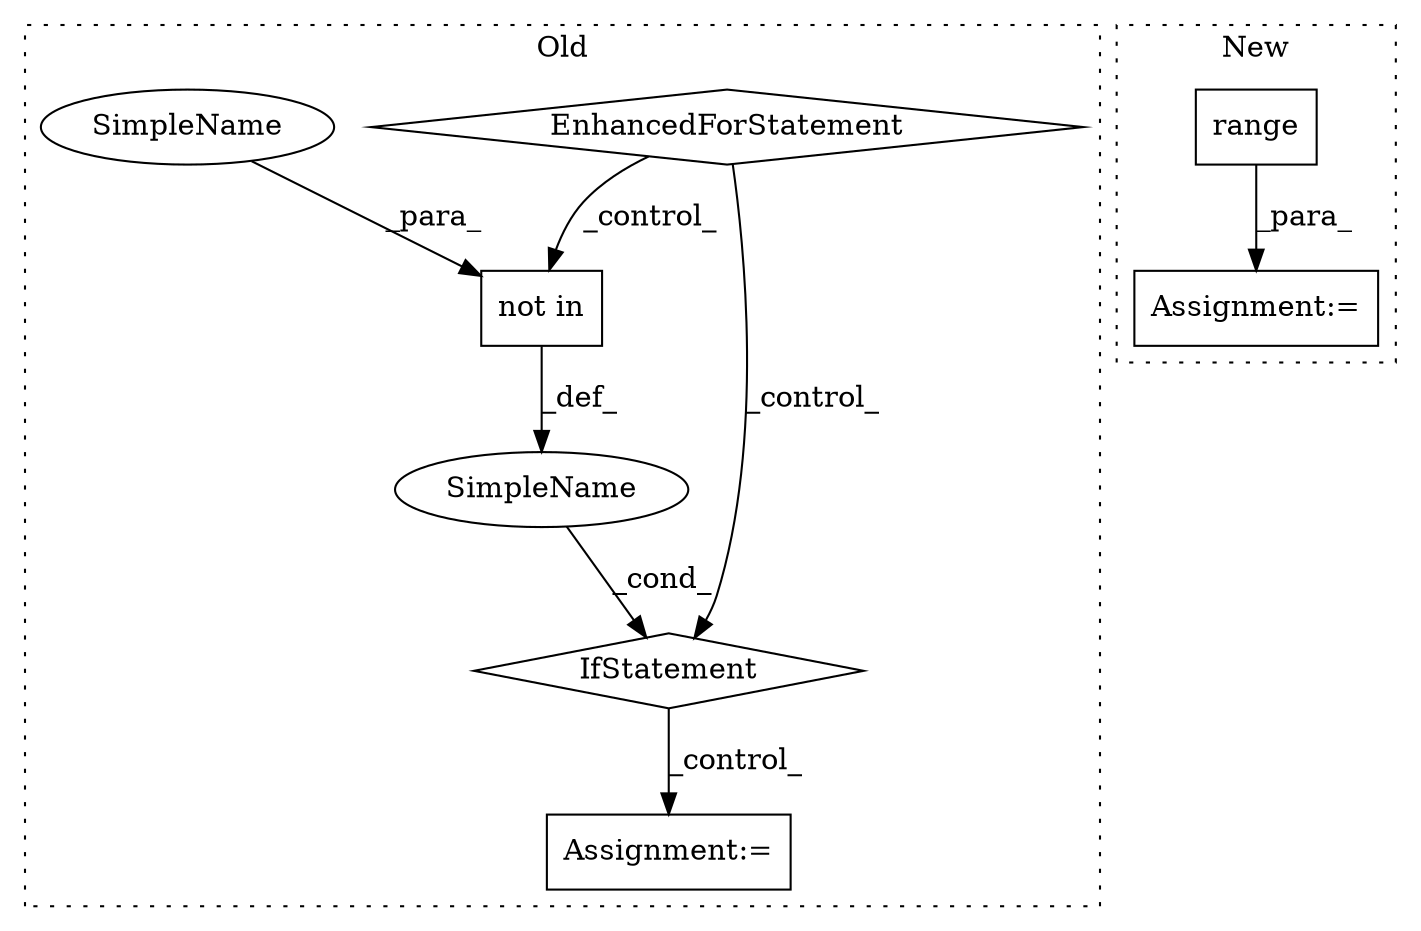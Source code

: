 digraph G {
subgraph cluster0 {
1 [label="not in" a="108" s="1371" l="20" shape="box"];
3 [label="IfStatement" a="25" s="1359,1391" l="12,2" shape="diamond"];
5 [label="Assignment:=" a="7" s="1641,1738" l="69,2" shape="box"];
6 [label="SimpleName" a="42" s="" l="" shape="ellipse"];
7 [label="EnhancedForStatement" a="70" s="1267,1347" l="57,2" shape="diamond"];
8 [label="SimpleName" a="42" s="1371" l="3" shape="ellipse"];
label = "Old";
style="dotted";
}
subgraph cluster1 {
2 [label="range" a="32" s="1300,1327" l="6,1" shape="box"];
4 [label="Assignment:=" a="7" s="1293" l="44" shape="box"];
label = "New";
style="dotted";
}
1 -> 6 [label="_def_"];
2 -> 4 [label="_para_"];
3 -> 5 [label="_control_"];
6 -> 3 [label="_cond_"];
7 -> 1 [label="_control_"];
7 -> 3 [label="_control_"];
8 -> 1 [label="_para_"];
}